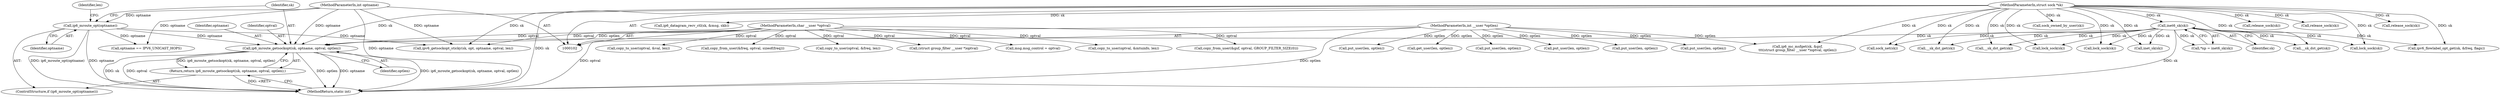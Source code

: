 digraph "0_linux_45f6fad84cc305103b28d73482b344d7f5b76f39_10@API" {
"1000121" [label="(Call,ip6_mroute_getsockopt(sk, optname, optval, optlen))"];
"1000113" [label="(Call,inet6_sk(sk))"];
"1000103" [label="(MethodParameterIn,struct sock *sk)"];
"1000118" [label="(Call,ip6_mroute_opt(optname))"];
"1000105" [label="(MethodParameterIn,int optname)"];
"1000106" [label="(MethodParameterIn,char __user *optval)"];
"1000107" [label="(MethodParameterIn,int __user *optlen)"];
"1000120" [label="(Return,return ip6_mroute_getsockopt(sk, optname, optval, optlen);)"];
"1000602" [label="(Call,release_sock(sk))"];
"1000113" [label="(Call,inet6_sk(sk))"];
"1000723" [label="(Call,__sk_dst_get(sk))"];
"1000264" [label="(Call,release_sock(sk))"];
"1000584" [label="(Call,lock_sock(sk))"];
"1000106" [label="(MethodParameterIn,char __user *optval)"];
"1000218" [label="(Call,release_sock(sk))"];
"1001029" [label="(Call,copy_to_user(optval, &val, len))"];
"1000743" [label="(Call,put_user(len, optlen))"];
"1000122" [label="(Identifier,sk)"];
"1000477" [label="(Call,put_user(len, optlen))"];
"1000123" [label="(Identifier,optname)"];
"1000937" [label="(Call,put_user(len, optlen))"];
"1000118" [label="(Call,ip6_mroute_opt(optname))"];
"1000925" [label="(Call,ipv6_flowlabel_opt_get(sk, &freq, flags))"];
"1000890" [label="(Call,copy_from_user(&freq, optval, sizeof(freq)))"];
"1000944" [label="(Call,copy_to_user(optval, &freq, len))"];
"1000214" [label="(Call,(struct group_filter __user *)optval)"];
"1000235" [label="(Call,msg.msg_control = optval)"];
"1000824" [label="(Call,sock_net(sk))"];
"1000806" [label="(Call,__sk_dst_get(sk))"];
"1000750" [label="(Call,copy_to_user(optval, &mtuinfo, len))"];
"1000111" [label="(Call,*np = inet6_sk(sk))"];
"1000259" [label="(Call,ip6_datagram_recv_ctl(sk, &msg, skb))"];
"1000489" [label="(Call,__sk_dst_get(sk))"];
"1001039" [label="(MethodReturn,static int)"];
"1000125" [label="(Identifier,optlen)"];
"1000107" [label="(MethodParameterIn,int __user *optlen)"];
"1000250" [label="(Call,lock_sock(sk))"];
"1000121" [label="(Call,ip6_mroute_getsockopt(sk, optname, optval, optlen))"];
"1000105" [label="(MethodParameterIn,int optname)"];
"1000596" [label="(Call,ipv6_getsockopt_sticky(sk, opt, optname, optval, len))"];
"1000206" [label="(Call,lock_sock(sk))"];
"1000784" [label="(Call,optname == IPV6_UNICAST_HOPS)"];
"1000120" [label="(Return,return ip6_mroute_getsockopt(sk, optname, optval, optlen);)"];
"1000114" [label="(Identifier,sk)"];
"1000611" [label="(Call,put_user(len, optlen))"];
"1000103" [label="(MethodParameterIn,struct sock *sk)"];
"1000186" [label="(Call,copy_from_user(&gsf, optval, GROUP_FILTER_SIZE(0)))"];
"1000117" [label="(ControlStructure,if (ip6_mroute_opt(optname)))"];
"1001022" [label="(Call,put_user(len, optlen))"];
"1000764" [label="(Call,inet_sk(sk))"];
"1000119" [label="(Identifier,optname)"];
"1000127" [label="(Call,get_user(len, optlen))"];
"1000128" [label="(Identifier,len)"];
"1000124" [label="(Identifier,optval)"];
"1000592" [label="(Call,sock_owned_by_user(sk))"];
"1000210" [label="(Call,ip6_mc_msfget(sk, &gsf,\n\t\t\t(struct group_filter __user *)optval, optlen))"];
"1000121" -> "1000120"  [label="AST: "];
"1000121" -> "1000125"  [label="CFG: "];
"1000122" -> "1000121"  [label="AST: "];
"1000123" -> "1000121"  [label="AST: "];
"1000124" -> "1000121"  [label="AST: "];
"1000125" -> "1000121"  [label="AST: "];
"1000120" -> "1000121"  [label="CFG: "];
"1000121" -> "1001039"  [label="DDG: optlen"];
"1000121" -> "1001039"  [label="DDG: optname"];
"1000121" -> "1001039"  [label="DDG: ip6_mroute_getsockopt(sk, optname, optval, optlen)"];
"1000121" -> "1001039"  [label="DDG: sk"];
"1000121" -> "1001039"  [label="DDG: optval"];
"1000121" -> "1000120"  [label="DDG: ip6_mroute_getsockopt(sk, optname, optval, optlen)"];
"1000113" -> "1000121"  [label="DDG: sk"];
"1000103" -> "1000121"  [label="DDG: sk"];
"1000118" -> "1000121"  [label="DDG: optname"];
"1000105" -> "1000121"  [label="DDG: optname"];
"1000106" -> "1000121"  [label="DDG: optval"];
"1000107" -> "1000121"  [label="DDG: optlen"];
"1000113" -> "1000111"  [label="AST: "];
"1000113" -> "1000114"  [label="CFG: "];
"1000114" -> "1000113"  [label="AST: "];
"1000111" -> "1000113"  [label="CFG: "];
"1000113" -> "1001039"  [label="DDG: sk"];
"1000113" -> "1000111"  [label="DDG: sk"];
"1000103" -> "1000113"  [label="DDG: sk"];
"1000113" -> "1000206"  [label="DDG: sk"];
"1000113" -> "1000250"  [label="DDG: sk"];
"1000113" -> "1000489"  [label="DDG: sk"];
"1000113" -> "1000584"  [label="DDG: sk"];
"1000113" -> "1000723"  [label="DDG: sk"];
"1000113" -> "1000764"  [label="DDG: sk"];
"1000113" -> "1000806"  [label="DDG: sk"];
"1000113" -> "1000824"  [label="DDG: sk"];
"1000113" -> "1000925"  [label="DDG: sk"];
"1000103" -> "1000102"  [label="AST: "];
"1000103" -> "1001039"  [label="DDG: sk"];
"1000103" -> "1000206"  [label="DDG: sk"];
"1000103" -> "1000210"  [label="DDG: sk"];
"1000103" -> "1000218"  [label="DDG: sk"];
"1000103" -> "1000250"  [label="DDG: sk"];
"1000103" -> "1000259"  [label="DDG: sk"];
"1000103" -> "1000264"  [label="DDG: sk"];
"1000103" -> "1000489"  [label="DDG: sk"];
"1000103" -> "1000584"  [label="DDG: sk"];
"1000103" -> "1000592"  [label="DDG: sk"];
"1000103" -> "1000596"  [label="DDG: sk"];
"1000103" -> "1000602"  [label="DDG: sk"];
"1000103" -> "1000723"  [label="DDG: sk"];
"1000103" -> "1000764"  [label="DDG: sk"];
"1000103" -> "1000806"  [label="DDG: sk"];
"1000103" -> "1000824"  [label="DDG: sk"];
"1000103" -> "1000925"  [label="DDG: sk"];
"1000118" -> "1000117"  [label="AST: "];
"1000118" -> "1000119"  [label="CFG: "];
"1000119" -> "1000118"  [label="AST: "];
"1000122" -> "1000118"  [label="CFG: "];
"1000128" -> "1000118"  [label="CFG: "];
"1000118" -> "1001039"  [label="DDG: ip6_mroute_opt(optname)"];
"1000118" -> "1001039"  [label="DDG: optname"];
"1000105" -> "1000118"  [label="DDG: optname"];
"1000118" -> "1000596"  [label="DDG: optname"];
"1000118" -> "1000784"  [label="DDG: optname"];
"1000105" -> "1000102"  [label="AST: "];
"1000105" -> "1001039"  [label="DDG: optname"];
"1000105" -> "1000596"  [label="DDG: optname"];
"1000105" -> "1000784"  [label="DDG: optname"];
"1000106" -> "1000102"  [label="AST: "];
"1000106" -> "1001039"  [label="DDG: optval"];
"1000106" -> "1000186"  [label="DDG: optval"];
"1000106" -> "1000214"  [label="DDG: optval"];
"1000106" -> "1000235"  [label="DDG: optval"];
"1000106" -> "1000596"  [label="DDG: optval"];
"1000106" -> "1000750"  [label="DDG: optval"];
"1000106" -> "1000890"  [label="DDG: optval"];
"1000106" -> "1000944"  [label="DDG: optval"];
"1000106" -> "1001029"  [label="DDG: optval"];
"1000107" -> "1000102"  [label="AST: "];
"1000107" -> "1001039"  [label="DDG: optlen"];
"1000107" -> "1000127"  [label="DDG: optlen"];
"1000107" -> "1000210"  [label="DDG: optlen"];
"1000107" -> "1000477"  [label="DDG: optlen"];
"1000107" -> "1000611"  [label="DDG: optlen"];
"1000107" -> "1000743"  [label="DDG: optlen"];
"1000107" -> "1000937"  [label="DDG: optlen"];
"1000107" -> "1001022"  [label="DDG: optlen"];
"1000120" -> "1000117"  [label="AST: "];
"1001039" -> "1000120"  [label="CFG: "];
"1000120" -> "1001039"  [label="DDG: <RET>"];
}
